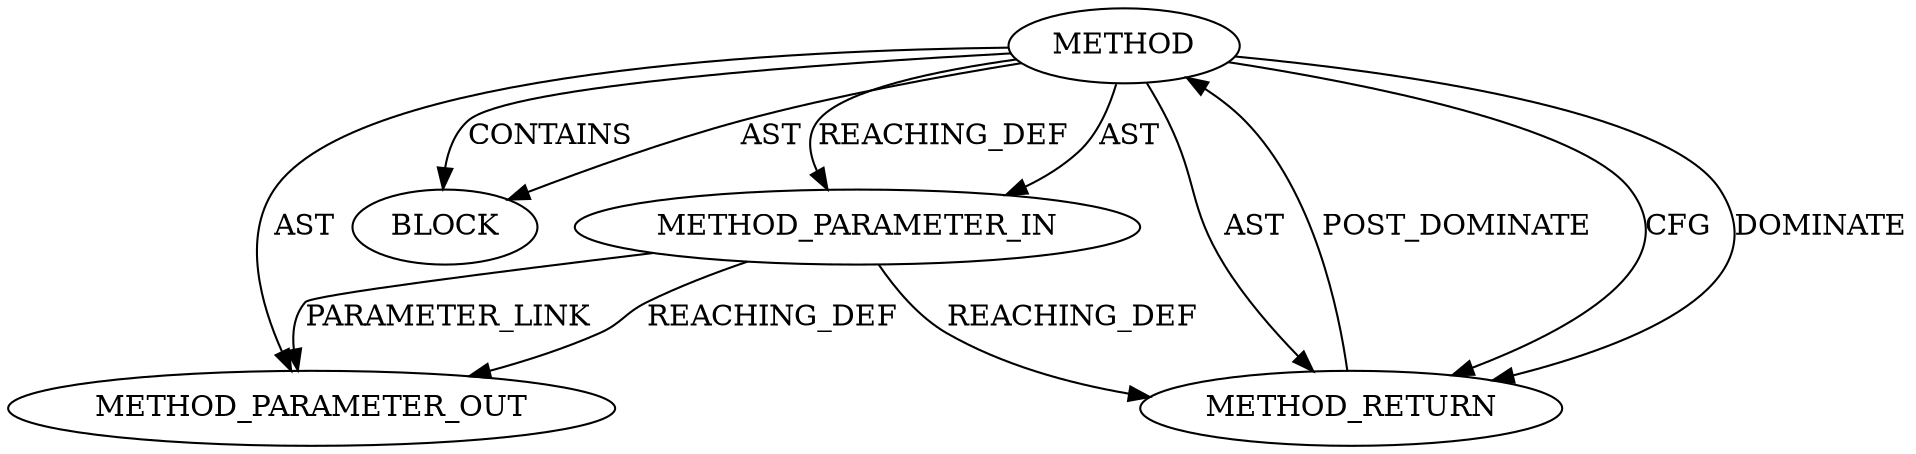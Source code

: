 digraph {
  21070 [label=METHOD AST_PARENT_TYPE="NAMESPACE_BLOCK" AST_PARENT_FULL_NAME="<global>" ORDER=0 CODE="<empty>" FULL_NAME="crypto_init_wait" IS_EXTERNAL=true FILENAME="<empty>" SIGNATURE="" NAME="crypto_init_wait"]
  21071 [label=METHOD_PARAMETER_IN ORDER=1 CODE="p1" IS_VARIADIC=false TYPE_FULL_NAME="ANY" EVALUATION_STRATEGY="BY_VALUE" INDEX=1 NAME="p1"]
  21072 [label=BLOCK ORDER=1 ARGUMENT_INDEX=1 CODE="<empty>" TYPE_FULL_NAME="ANY"]
  21073 [label=METHOD_RETURN ORDER=2 CODE="RET" TYPE_FULL_NAME="ANY" EVALUATION_STRATEGY="BY_VALUE"]
  22438 [label=METHOD_PARAMETER_OUT ORDER=1 CODE="p1" IS_VARIADIC=false TYPE_FULL_NAME="ANY" EVALUATION_STRATEGY="BY_VALUE" INDEX=1 NAME="p1"]
  21070 -> 22438 [label=AST ]
  21070 -> 21073 [label=CFG ]
  21073 -> 21070 [label=POST_DOMINATE ]
  21070 -> 21071 [label=AST ]
  21070 -> 21073 [label=DOMINATE ]
  21071 -> 22438 [label=REACHING_DEF VARIABLE="p1"]
  21070 -> 21072 [label=AST ]
  21070 -> 21073 [label=AST ]
  21070 -> 21072 [label=CONTAINS ]
  21071 -> 22438 [label=PARAMETER_LINK ]
  21071 -> 21073 [label=REACHING_DEF VARIABLE="p1"]
  21070 -> 21071 [label=REACHING_DEF VARIABLE=""]
}
